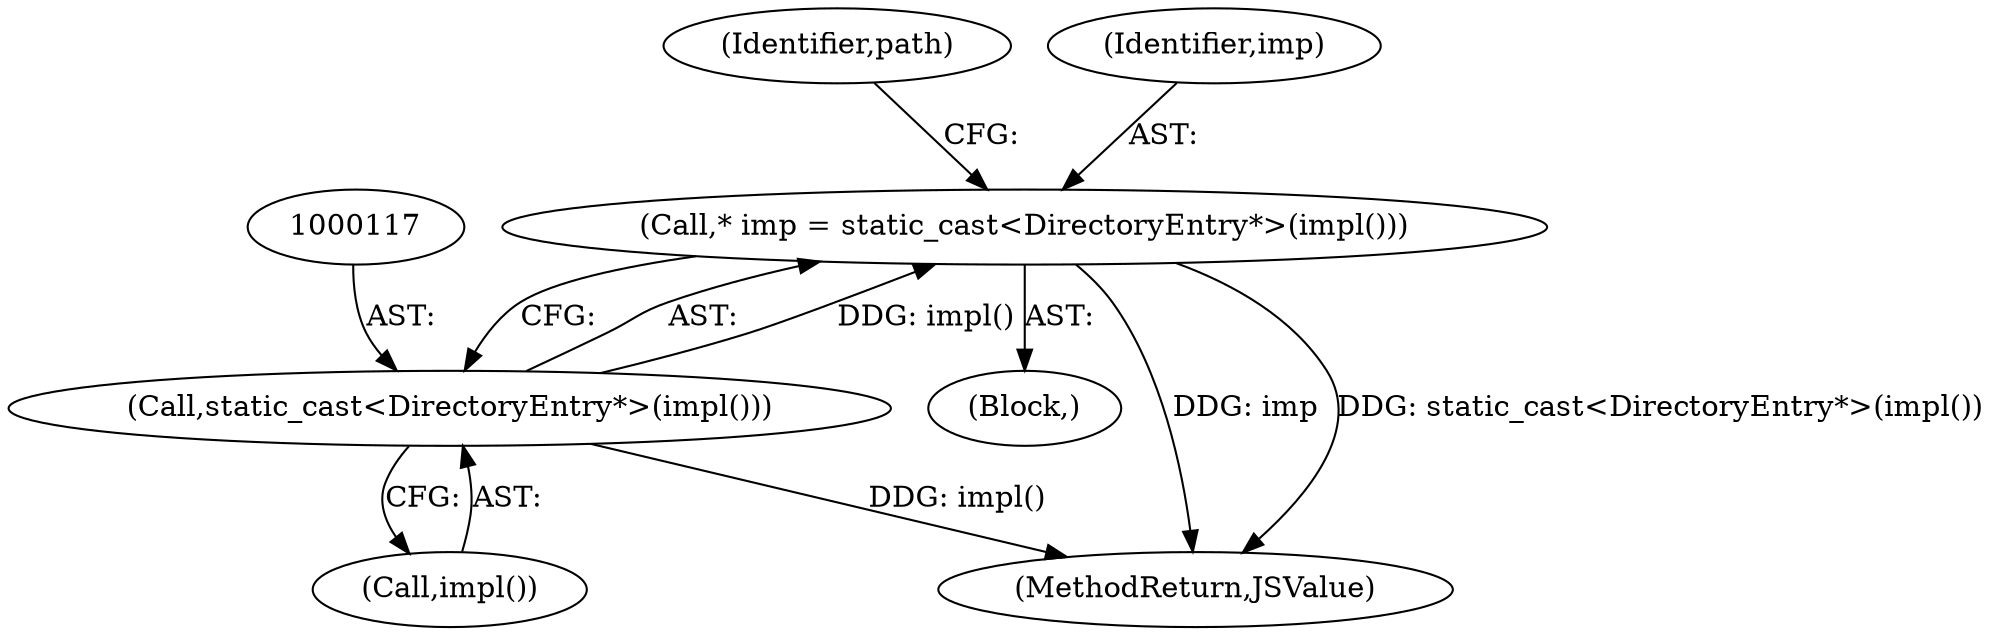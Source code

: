 digraph "0_Chrome_b944f670bb7a8a919daac497a4ea0536c954c201_2@pointer" {
"1000114" [label="(Call,* imp = static_cast<DirectoryEntry*>(impl()))"];
"1000116" [label="(Call,static_cast<DirectoryEntry*>(impl()))"];
"1000114" [label="(Call,* imp = static_cast<DirectoryEntry*>(impl()))"];
"1000102" [label="(Block,)"];
"1000118" [label="(Call,impl())"];
"1000249" [label="(MethodReturn,JSValue)"];
"1000121" [label="(Identifier,path)"];
"1000115" [label="(Identifier,imp)"];
"1000116" [label="(Call,static_cast<DirectoryEntry*>(impl()))"];
"1000114" -> "1000102"  [label="AST: "];
"1000114" -> "1000116"  [label="CFG: "];
"1000115" -> "1000114"  [label="AST: "];
"1000116" -> "1000114"  [label="AST: "];
"1000121" -> "1000114"  [label="CFG: "];
"1000114" -> "1000249"  [label="DDG: imp"];
"1000114" -> "1000249"  [label="DDG: static_cast<DirectoryEntry*>(impl())"];
"1000116" -> "1000114"  [label="DDG: impl()"];
"1000116" -> "1000118"  [label="CFG: "];
"1000117" -> "1000116"  [label="AST: "];
"1000118" -> "1000116"  [label="AST: "];
"1000116" -> "1000249"  [label="DDG: impl()"];
}
